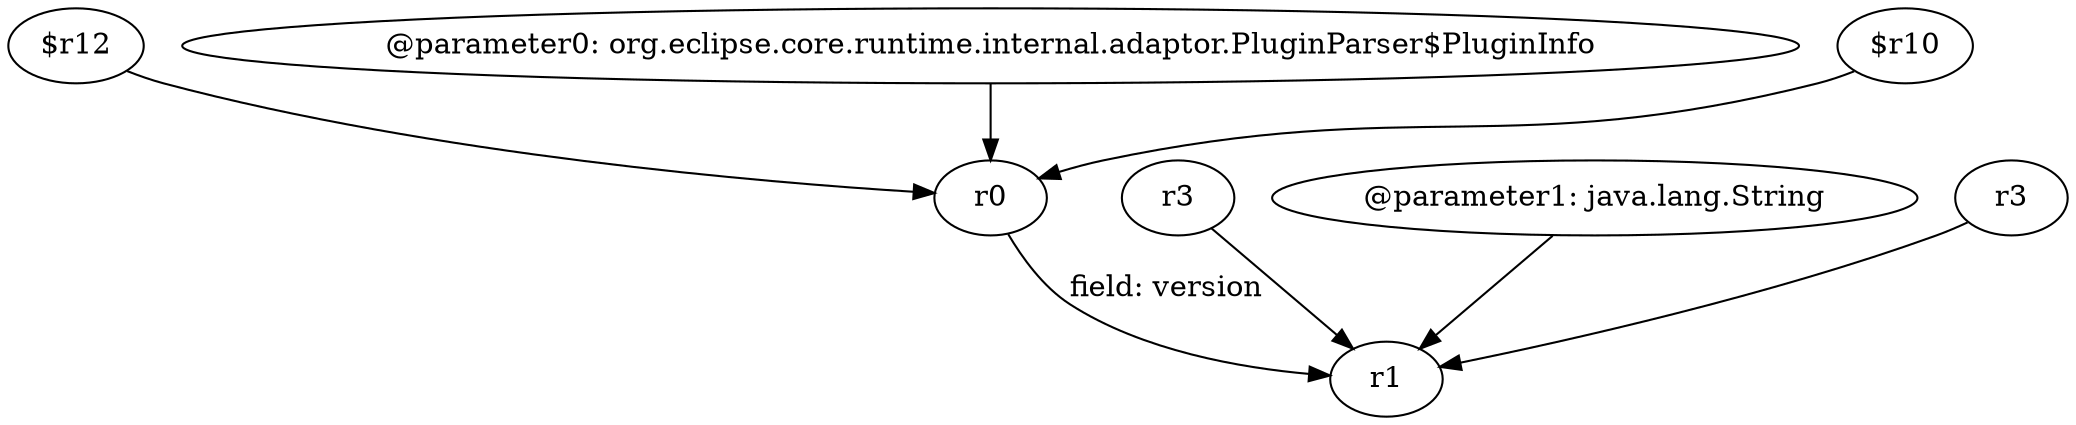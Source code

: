 digraph g {
0[label="$r12"]
1[label="r0"]
0->1[label=""]
2[label="r3"]
3[label="r1"]
2->3[label=""]
4[label="@parameter1: java.lang.String"]
4->3[label=""]
5[label="@parameter0: org.eclipse.core.runtime.internal.adaptor.PluginParser$PluginInfo"]
5->1[label=""]
6[label="r3"]
6->3[label=""]
1->3[label="field: version"]
7[label="$r10"]
7->1[label=""]
}